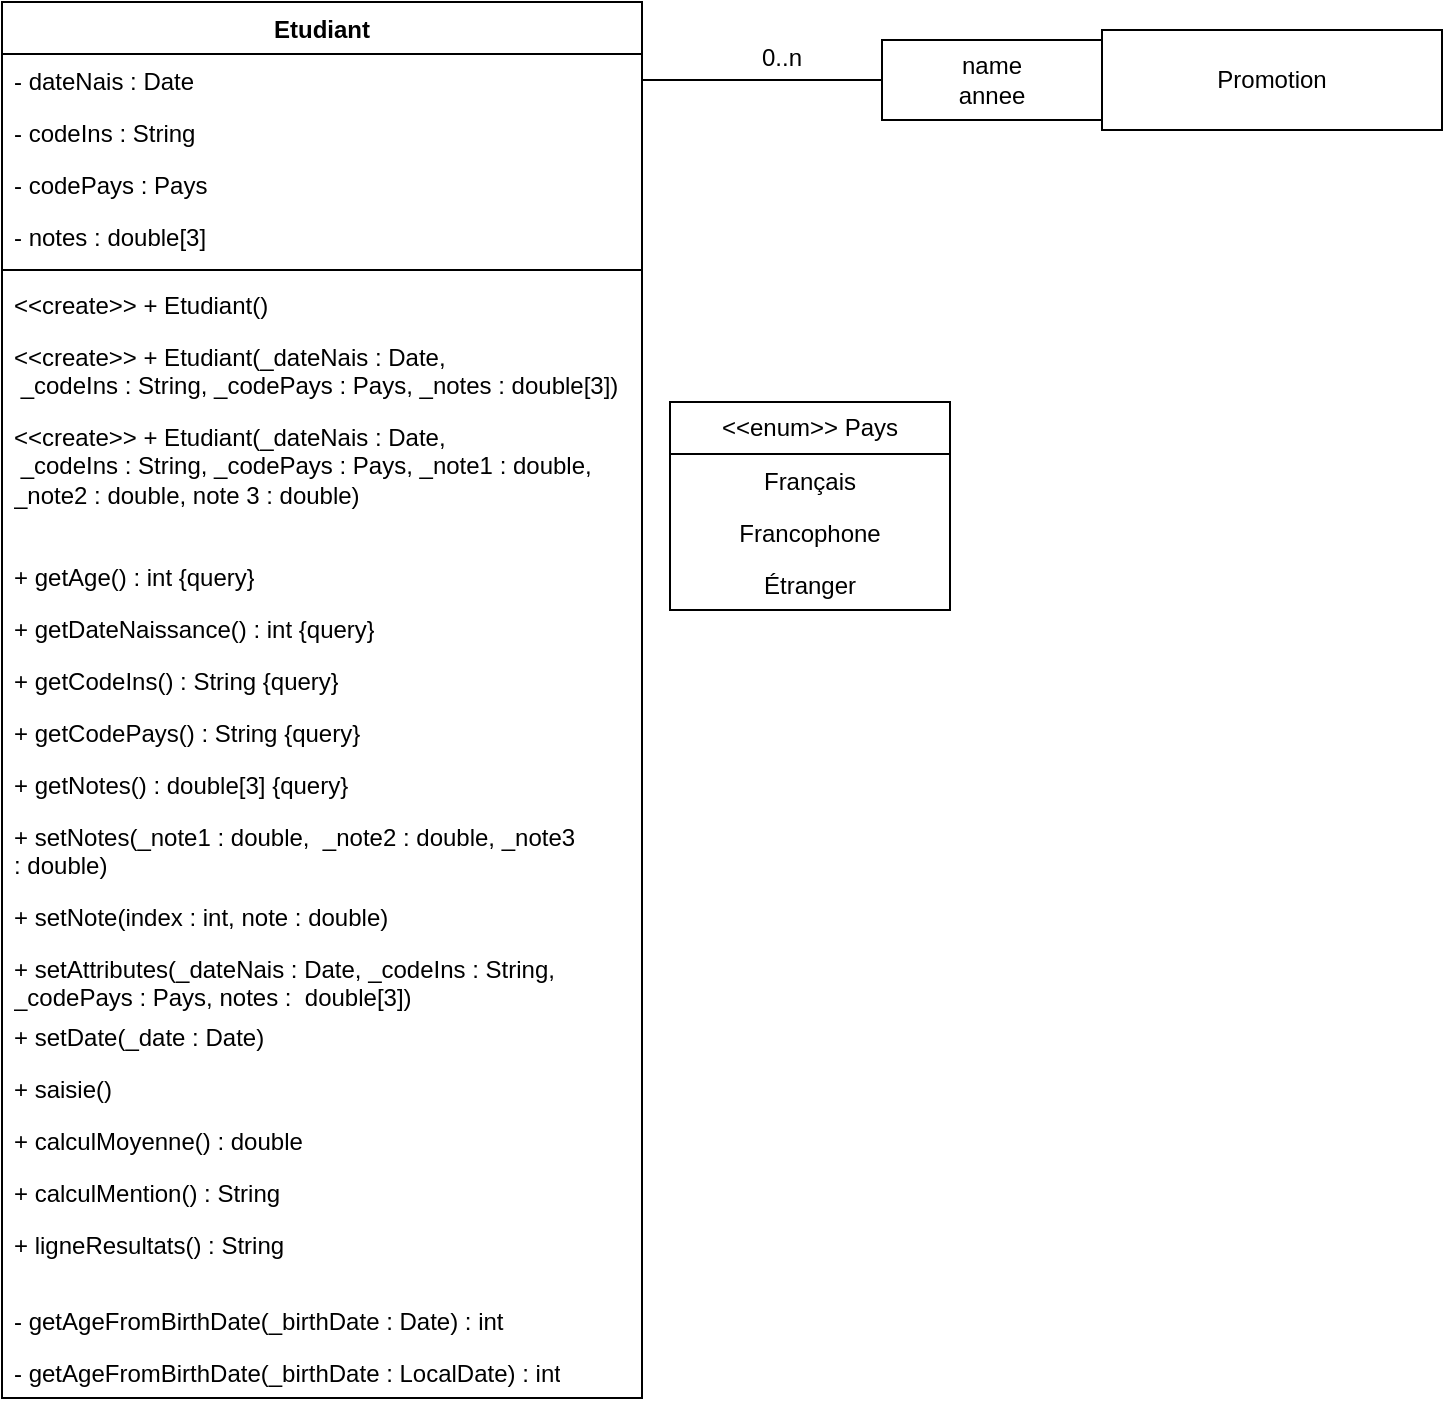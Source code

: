 <mxfile version="23.1.6" type="device">
  <diagram name="Page-1" id="HHqQeTKHzqVGIIFNzKew">
    <mxGraphModel dx="1434" dy="773" grid="1" gridSize="10" guides="1" tooltips="1" connect="1" arrows="1" fold="1" page="1" pageScale="1" pageWidth="827" pageHeight="1169" math="0" shadow="0">
      <root>
        <mxCell id="0" />
        <mxCell id="1" parent="0" />
        <mxCell id="shGiMklEyToHvyBJZLCW-2" value="Etudiant" style="swimlane;fontStyle=1;align=center;verticalAlign=top;childLayout=stackLayout;horizontal=1;startSize=26;horizontalStack=0;resizeParent=1;resizeParentMax=0;resizeLast=0;collapsible=1;marginBottom=0;whiteSpace=wrap;html=1;" parent="1" vertex="1">
          <mxGeometry x="10" y="50" width="320" height="698" as="geometry" />
        </mxCell>
        <mxCell id="shGiMklEyToHvyBJZLCW-6" value="- dateNais : Date" style="text;strokeColor=none;fillColor=none;align=left;verticalAlign=top;spacingLeft=4;spacingRight=4;overflow=hidden;rotatable=0;points=[[0,0.5],[1,0.5]];portConstraint=eastwest;whiteSpace=wrap;html=1;" parent="shGiMklEyToHvyBJZLCW-2" vertex="1">
          <mxGeometry y="26" width="320" height="26" as="geometry" />
        </mxCell>
        <mxCell id="shGiMklEyToHvyBJZLCW-7" value="- codeIns : String " style="text;strokeColor=none;fillColor=none;align=left;verticalAlign=top;spacingLeft=4;spacingRight=4;overflow=hidden;rotatable=0;points=[[0,0.5],[1,0.5]];portConstraint=eastwest;whiteSpace=wrap;html=1;" parent="shGiMklEyToHvyBJZLCW-2" vertex="1">
          <mxGeometry y="52" width="320" height="26" as="geometry" />
        </mxCell>
        <mxCell id="shGiMklEyToHvyBJZLCW-8" value="- codePays : Pays" style="text;strokeColor=none;fillColor=none;align=left;verticalAlign=top;spacingLeft=4;spacingRight=4;overflow=hidden;rotatable=0;points=[[0,0.5],[1,0.5]];portConstraint=eastwest;whiteSpace=wrap;html=1;" parent="shGiMklEyToHvyBJZLCW-2" vertex="1">
          <mxGeometry y="78" width="320" height="26" as="geometry" />
        </mxCell>
        <mxCell id="shGiMklEyToHvyBJZLCW-9" value="- notes : double[3]" style="text;strokeColor=none;fillColor=none;align=left;verticalAlign=top;spacingLeft=4;spacingRight=4;overflow=hidden;rotatable=0;points=[[0,0.5],[1,0.5]];portConstraint=eastwest;whiteSpace=wrap;html=1;" parent="shGiMklEyToHvyBJZLCW-2" vertex="1">
          <mxGeometry y="104" width="320" height="26" as="geometry" />
        </mxCell>
        <mxCell id="shGiMklEyToHvyBJZLCW-4" value="" style="line;strokeWidth=1;fillColor=none;align=left;verticalAlign=middle;spacingTop=-1;spacingLeft=3;spacingRight=3;rotatable=0;labelPosition=right;points=[];portConstraint=eastwest;strokeColor=inherit;" parent="shGiMklEyToHvyBJZLCW-2" vertex="1">
          <mxGeometry y="130" width="320" height="8" as="geometry" />
        </mxCell>
        <mxCell id="shGiMklEyToHvyBJZLCW-10" value="&amp;lt;&amp;lt;create&amp;gt;&amp;gt; + Etudiant()" style="text;strokeColor=none;fillColor=none;align=left;verticalAlign=top;spacingLeft=4;spacingRight=4;overflow=hidden;rotatable=0;points=[[0,0.5],[1,0.5]];portConstraint=eastwest;whiteSpace=wrap;html=1;" parent="shGiMklEyToHvyBJZLCW-2" vertex="1">
          <mxGeometry y="138" width="320" height="26" as="geometry" />
        </mxCell>
        <mxCell id="shGiMklEyToHvyBJZLCW-5" value="&lt;div&gt;&amp;lt;&amp;lt;create&amp;gt;&amp;gt; + Etudiant(_dateNais : Date,&lt;/div&gt;&lt;div&gt;&amp;nbsp;_codeIns : String, _codePays : Pays, _notes : double[3])&lt;/div&gt;" style="text;align=left;verticalAlign=top;spacingLeft=4;spacingRight=4;overflow=hidden;rotatable=0;points=[[0,0.5],[1,0.5]];portConstraint=eastwest;whiteSpace=wrap;html=1;" parent="shGiMklEyToHvyBJZLCW-2" vertex="1">
          <mxGeometry y="164" width="320" height="40" as="geometry" />
        </mxCell>
        <mxCell id="shGiMklEyToHvyBJZLCW-44" value="&lt;div&gt;&amp;lt;&amp;lt;create&amp;gt;&amp;gt; + Etudiant(_dateNais : Date,&lt;/div&gt;&lt;div&gt;&amp;nbsp;_codeIns : String, _codePays : Pays, _note1 : double, _note2 : double, note 3 : double)&lt;/div&gt;" style="text;align=left;verticalAlign=top;spacingLeft=4;spacingRight=4;overflow=hidden;rotatable=0;points=[[0,0.5],[1,0.5]];portConstraint=eastwest;whiteSpace=wrap;html=1;" parent="shGiMklEyToHvyBJZLCW-2" vertex="1">
          <mxGeometry y="204" width="320" height="70" as="geometry" />
        </mxCell>
        <mxCell id="shGiMklEyToHvyBJZLCW-14" value="&lt;div&gt;+ getAge() : int {query}&lt;br&gt;&lt;/div&gt;" style="text;strokeColor=none;fillColor=none;align=left;verticalAlign=top;spacingLeft=4;spacingRight=4;overflow=hidden;rotatable=0;points=[[0,0.5],[1,0.5]];portConstraint=eastwest;whiteSpace=wrap;html=1;" parent="shGiMklEyToHvyBJZLCW-2" vertex="1">
          <mxGeometry y="274" width="320" height="26" as="geometry" />
        </mxCell>
        <mxCell id="shGiMklEyToHvyBJZLCW-15" value="+ getDateNaissance() : int {query}" style="text;strokeColor=none;fillColor=none;align=left;verticalAlign=top;spacingLeft=4;spacingRight=4;overflow=hidden;rotatable=0;points=[[0,0.5],[1,0.5]];portConstraint=eastwest;whiteSpace=wrap;html=1;" parent="shGiMklEyToHvyBJZLCW-2" vertex="1">
          <mxGeometry y="300" width="320" height="26" as="geometry" />
        </mxCell>
        <mxCell id="shGiMklEyToHvyBJZLCW-16" value="&lt;div&gt;+ getCodeIns() : String {query}&lt;br&gt;&lt;/div&gt;" style="text;strokeColor=none;fillColor=none;align=left;verticalAlign=top;spacingLeft=4;spacingRight=4;overflow=hidden;rotatable=0;points=[[0,0.5],[1,0.5]];portConstraint=eastwest;whiteSpace=wrap;html=1;" parent="shGiMklEyToHvyBJZLCW-2" vertex="1">
          <mxGeometry y="326" width="320" height="26" as="geometry" />
        </mxCell>
        <mxCell id="shGiMklEyToHvyBJZLCW-17" value="&lt;div&gt;+ getCodePays() : String {query}&lt;br&gt;&lt;/div&gt;" style="text;strokeColor=none;fillColor=none;align=left;verticalAlign=top;spacingLeft=4;spacingRight=4;overflow=hidden;rotatable=0;points=[[0,0.5],[1,0.5]];portConstraint=eastwest;whiteSpace=wrap;html=1;" parent="shGiMklEyToHvyBJZLCW-2" vertex="1">
          <mxGeometry y="352" width="320" height="26" as="geometry" />
        </mxCell>
        <mxCell id="shGiMklEyToHvyBJZLCW-18" value="&lt;div&gt;+ getNotes() : double[3] {query}&lt;br&gt;&lt;/div&gt;" style="text;strokeColor=none;fillColor=none;align=left;verticalAlign=top;spacingLeft=4;spacingRight=4;overflow=hidden;rotatable=0;points=[[0,0.5],[1,0.5]];portConstraint=eastwest;whiteSpace=wrap;html=1;" parent="shGiMklEyToHvyBJZLCW-2" vertex="1">
          <mxGeometry y="378" width="320" height="26" as="geometry" />
        </mxCell>
        <mxCell id="shGiMklEyToHvyBJZLCW-11" value="+ setNotes(_note1 :&amp;nbsp;double,&amp;nbsp; _note2 :&amp;nbsp;double, _note3 :&amp;nbsp;double)" style="text;strokeColor=none;fillColor=none;align=left;verticalAlign=top;spacingLeft=4;spacingRight=4;overflow=hidden;rotatable=0;points=[[0,0.5],[1,0.5]];portConstraint=eastwest;whiteSpace=wrap;html=1;" parent="shGiMklEyToHvyBJZLCW-2" vertex="1">
          <mxGeometry y="404" width="320" height="40" as="geometry" />
        </mxCell>
        <mxCell id="shGiMklEyToHvyBJZLCW-43" value="+ setNote(index : int, note : double)" style="text;strokeColor=none;fillColor=none;align=left;verticalAlign=top;spacingLeft=4;spacingRight=4;overflow=hidden;rotatable=0;points=[[0,0.5],[1,0.5]];portConstraint=eastwest;whiteSpace=wrap;html=1;" parent="shGiMklEyToHvyBJZLCW-2" vertex="1">
          <mxGeometry y="444" width="320" height="26" as="geometry" />
        </mxCell>
        <mxCell id="shGiMklEyToHvyBJZLCW-13" value="&lt;div&gt;+ setAttributes(_dateNais : Date, _codeIns : String, _codePays :&amp;nbsp;Pays, notes :&amp;nbsp; double[3])&lt;/div&gt;" style="text;strokeColor=none;fillColor=none;align=left;verticalAlign=top;spacingLeft=4;spacingRight=4;overflow=hidden;rotatable=0;points=[[0,0.5],[1,0.5]];portConstraint=eastwest;whiteSpace=wrap;html=1;" parent="shGiMklEyToHvyBJZLCW-2" vertex="1">
          <mxGeometry y="470" width="320" height="34" as="geometry" />
        </mxCell>
        <mxCell id="_9FL97XwIci8HbDHQB2q-1" value="+ setDate(_date : Date)" style="text;strokeColor=none;fillColor=none;align=left;verticalAlign=top;spacingLeft=4;spacingRight=4;overflow=hidden;rotatable=0;points=[[0,0.5],[1,0.5]];portConstraint=eastwest;whiteSpace=wrap;html=1;" parent="shGiMklEyToHvyBJZLCW-2" vertex="1">
          <mxGeometry y="504" width="320" height="26" as="geometry" />
        </mxCell>
        <mxCell id="_9FL97XwIci8HbDHQB2q-2" value="+ saisie()" style="text;strokeColor=none;fillColor=none;align=left;verticalAlign=top;spacingLeft=4;spacingRight=4;overflow=hidden;rotatable=0;points=[[0,0.5],[1,0.5]];portConstraint=eastwest;whiteSpace=wrap;html=1;" parent="shGiMklEyToHvyBJZLCW-2" vertex="1">
          <mxGeometry y="530" width="320" height="26" as="geometry" />
        </mxCell>
        <mxCell id="shGiMklEyToHvyBJZLCW-42" value="+ calculMoyenne() : double" style="text;strokeColor=none;fillColor=none;align=left;verticalAlign=top;spacingLeft=4;spacingRight=4;overflow=hidden;rotatable=0;points=[[0,0.5],[1,0.5]];portConstraint=eastwest;whiteSpace=wrap;html=1;" parent="shGiMklEyToHvyBJZLCW-2" vertex="1">
          <mxGeometry y="556" width="320" height="26" as="geometry" />
        </mxCell>
        <mxCell id="shGiMklEyToHvyBJZLCW-19" value="+ calculMention() : String" style="text;strokeColor=none;fillColor=none;align=left;verticalAlign=top;spacingLeft=4;spacingRight=4;overflow=hidden;rotatable=0;points=[[0,0.5],[1,0.5]];portConstraint=eastwest;whiteSpace=wrap;html=1;" parent="shGiMklEyToHvyBJZLCW-2" vertex="1">
          <mxGeometry y="582" width="320" height="26" as="geometry" />
        </mxCell>
        <mxCell id="shGiMklEyToHvyBJZLCW-20" value="+ ligneResultats() : String" style="text;strokeColor=none;fillColor=none;align=left;verticalAlign=top;spacingLeft=4;spacingRight=4;overflow=hidden;rotatable=0;points=[[0,0.5],[1,0.5]];portConstraint=eastwest;whiteSpace=wrap;html=1;" parent="shGiMklEyToHvyBJZLCW-2" vertex="1">
          <mxGeometry y="608" width="320" height="38" as="geometry" />
        </mxCell>
        <mxCell id="shGiMklEyToHvyBJZLCW-45" value="- getAgeFromBirthDate(_birthDate : Date) : int" style="text;strokeColor=none;fillColor=none;align=left;verticalAlign=top;spacingLeft=4;spacingRight=4;overflow=hidden;rotatable=0;points=[[0,0.5],[1,0.5]];portConstraint=eastwest;whiteSpace=wrap;html=1;" parent="shGiMklEyToHvyBJZLCW-2" vertex="1">
          <mxGeometry y="646" width="320" height="26" as="geometry" />
        </mxCell>
        <mxCell id="shGiMklEyToHvyBJZLCW-46" value="- getAgeFromBirthDate(_birthDate : LocalDate) : int" style="text;strokeColor=none;fillColor=none;align=left;verticalAlign=top;spacingLeft=4;spacingRight=4;overflow=hidden;rotatable=0;points=[[0,0.5],[1,0.5]];portConstraint=eastwest;whiteSpace=wrap;html=1;" parent="shGiMklEyToHvyBJZLCW-2" vertex="1">
          <mxGeometry y="672" width="320" height="26" as="geometry" />
        </mxCell>
        <mxCell id="shGiMklEyToHvyBJZLCW-21" value="&amp;lt;&amp;lt;enum&amp;gt;&amp;gt; Pays" style="swimlane;fontStyle=0;childLayout=stackLayout;horizontal=1;startSize=26;fillColor=none;horizontalStack=0;resizeParent=1;resizeParentMax=0;resizeLast=0;collapsible=1;marginBottom=0;whiteSpace=wrap;html=1;" parent="1" vertex="1">
          <mxGeometry x="344" y="250" width="140" height="104" as="geometry" />
        </mxCell>
        <mxCell id="shGiMklEyToHvyBJZLCW-22" value="Français" style="text;strokeColor=none;fillColor=none;align=center;verticalAlign=top;spacingLeft=4;spacingRight=4;overflow=hidden;rotatable=0;points=[[0,0.5],[1,0.5]];portConstraint=eastwest;whiteSpace=wrap;html=1;" parent="shGiMklEyToHvyBJZLCW-21" vertex="1">
          <mxGeometry y="26" width="140" height="26" as="geometry" />
        </mxCell>
        <mxCell id="shGiMklEyToHvyBJZLCW-27" value="Francophone" style="text;strokeColor=none;fillColor=none;align=center;verticalAlign=top;spacingLeft=4;spacingRight=4;overflow=hidden;rotatable=0;points=[[0,0.5],[1,0.5]];portConstraint=eastwest;whiteSpace=wrap;html=1;" parent="shGiMklEyToHvyBJZLCW-21" vertex="1">
          <mxGeometry y="52" width="140" height="26" as="geometry" />
        </mxCell>
        <mxCell id="shGiMklEyToHvyBJZLCW-41" value="&lt;div align=&quot;center&quot;&gt;Étranger &lt;br&gt;&lt;/div&gt;" style="text;strokeColor=none;fillColor=none;align=center;verticalAlign=top;spacingLeft=4;spacingRight=4;overflow=hidden;rotatable=0;points=[[0,0.5],[1,0.5]];portConstraint=eastwest;whiteSpace=wrap;html=1;" parent="shGiMklEyToHvyBJZLCW-21" vertex="1">
          <mxGeometry y="78" width="140" height="26" as="geometry" />
        </mxCell>
        <mxCell id="KnuxYLewyTFYMm-9qRBx-1" value="Promotion" style="html=1;whiteSpace=wrap;" vertex="1" parent="1">
          <mxGeometry x="560" y="64" width="170" height="50" as="geometry" />
        </mxCell>
        <mxCell id="KnuxYLewyTFYMm-9qRBx-2" value="name&lt;br&gt;annee" style="html=1;whiteSpace=wrap;" vertex="1" parent="1">
          <mxGeometry x="450" y="69" width="110" height="40" as="geometry" />
        </mxCell>
        <mxCell id="KnuxYLewyTFYMm-9qRBx-3" value="" style="line;strokeWidth=1;fillColor=none;align=left;verticalAlign=middle;spacingTop=-1;spacingLeft=3;spacingRight=3;rotatable=0;labelPosition=right;points=[];portConstraint=eastwest;strokeColor=inherit;" vertex="1" parent="1">
          <mxGeometry x="330" y="85" width="120" height="8" as="geometry" />
        </mxCell>
        <mxCell id="KnuxYLewyTFYMm-9qRBx-4" value="0..n" style="text;strokeColor=none;fillColor=none;align=left;verticalAlign=top;spacingLeft=4;spacingRight=4;overflow=hidden;rotatable=0;points=[[0,0.5],[1,0.5]];portConstraint=eastwest;whiteSpace=wrap;html=1;" vertex="1" parent="1">
          <mxGeometry x="384" y="64" width="36" height="26" as="geometry" />
        </mxCell>
      </root>
    </mxGraphModel>
  </diagram>
</mxfile>
